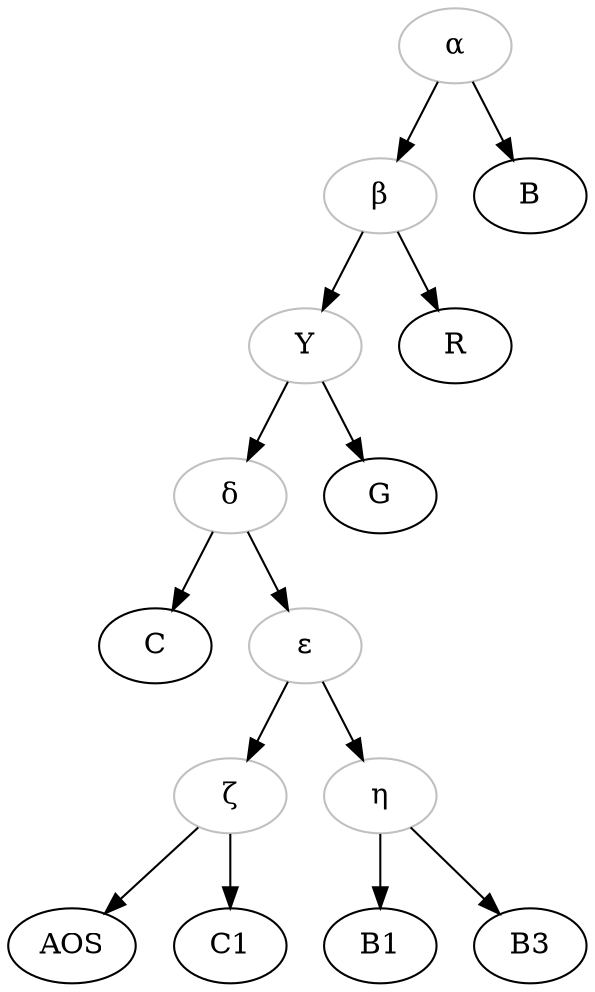 # Place the cursor inside "graph" to get some refactoring options

digraph {

    # To refactor nodes, place the cursor left to a node name
     alpha-> beta;
    alpha -> B;
    beta -> Y;
    beta -> R;
    Y -> delta; 
    Y -> G;
    delta -> C; 
    delta -> epsilon;
    epsilon -> zeta;
    zeta -> AOS;
    zeta -> C1;
    epsilon -> eta;
    eta -> B1;
    eta -> B3;

    # Grey color is used for hypothetical nodes; labels can be redefined if needed
    alpha[color="grey", label="α"];
    beta[color="grey", label="β"];
    Y[color="grey", label="Y"];
    delta[color="grey", label="δ"];
    epsilon[color="grey", label="ε"];
    zeta[color="grey", label="ζ"];
    eta[color="grey", label="η"];
}
